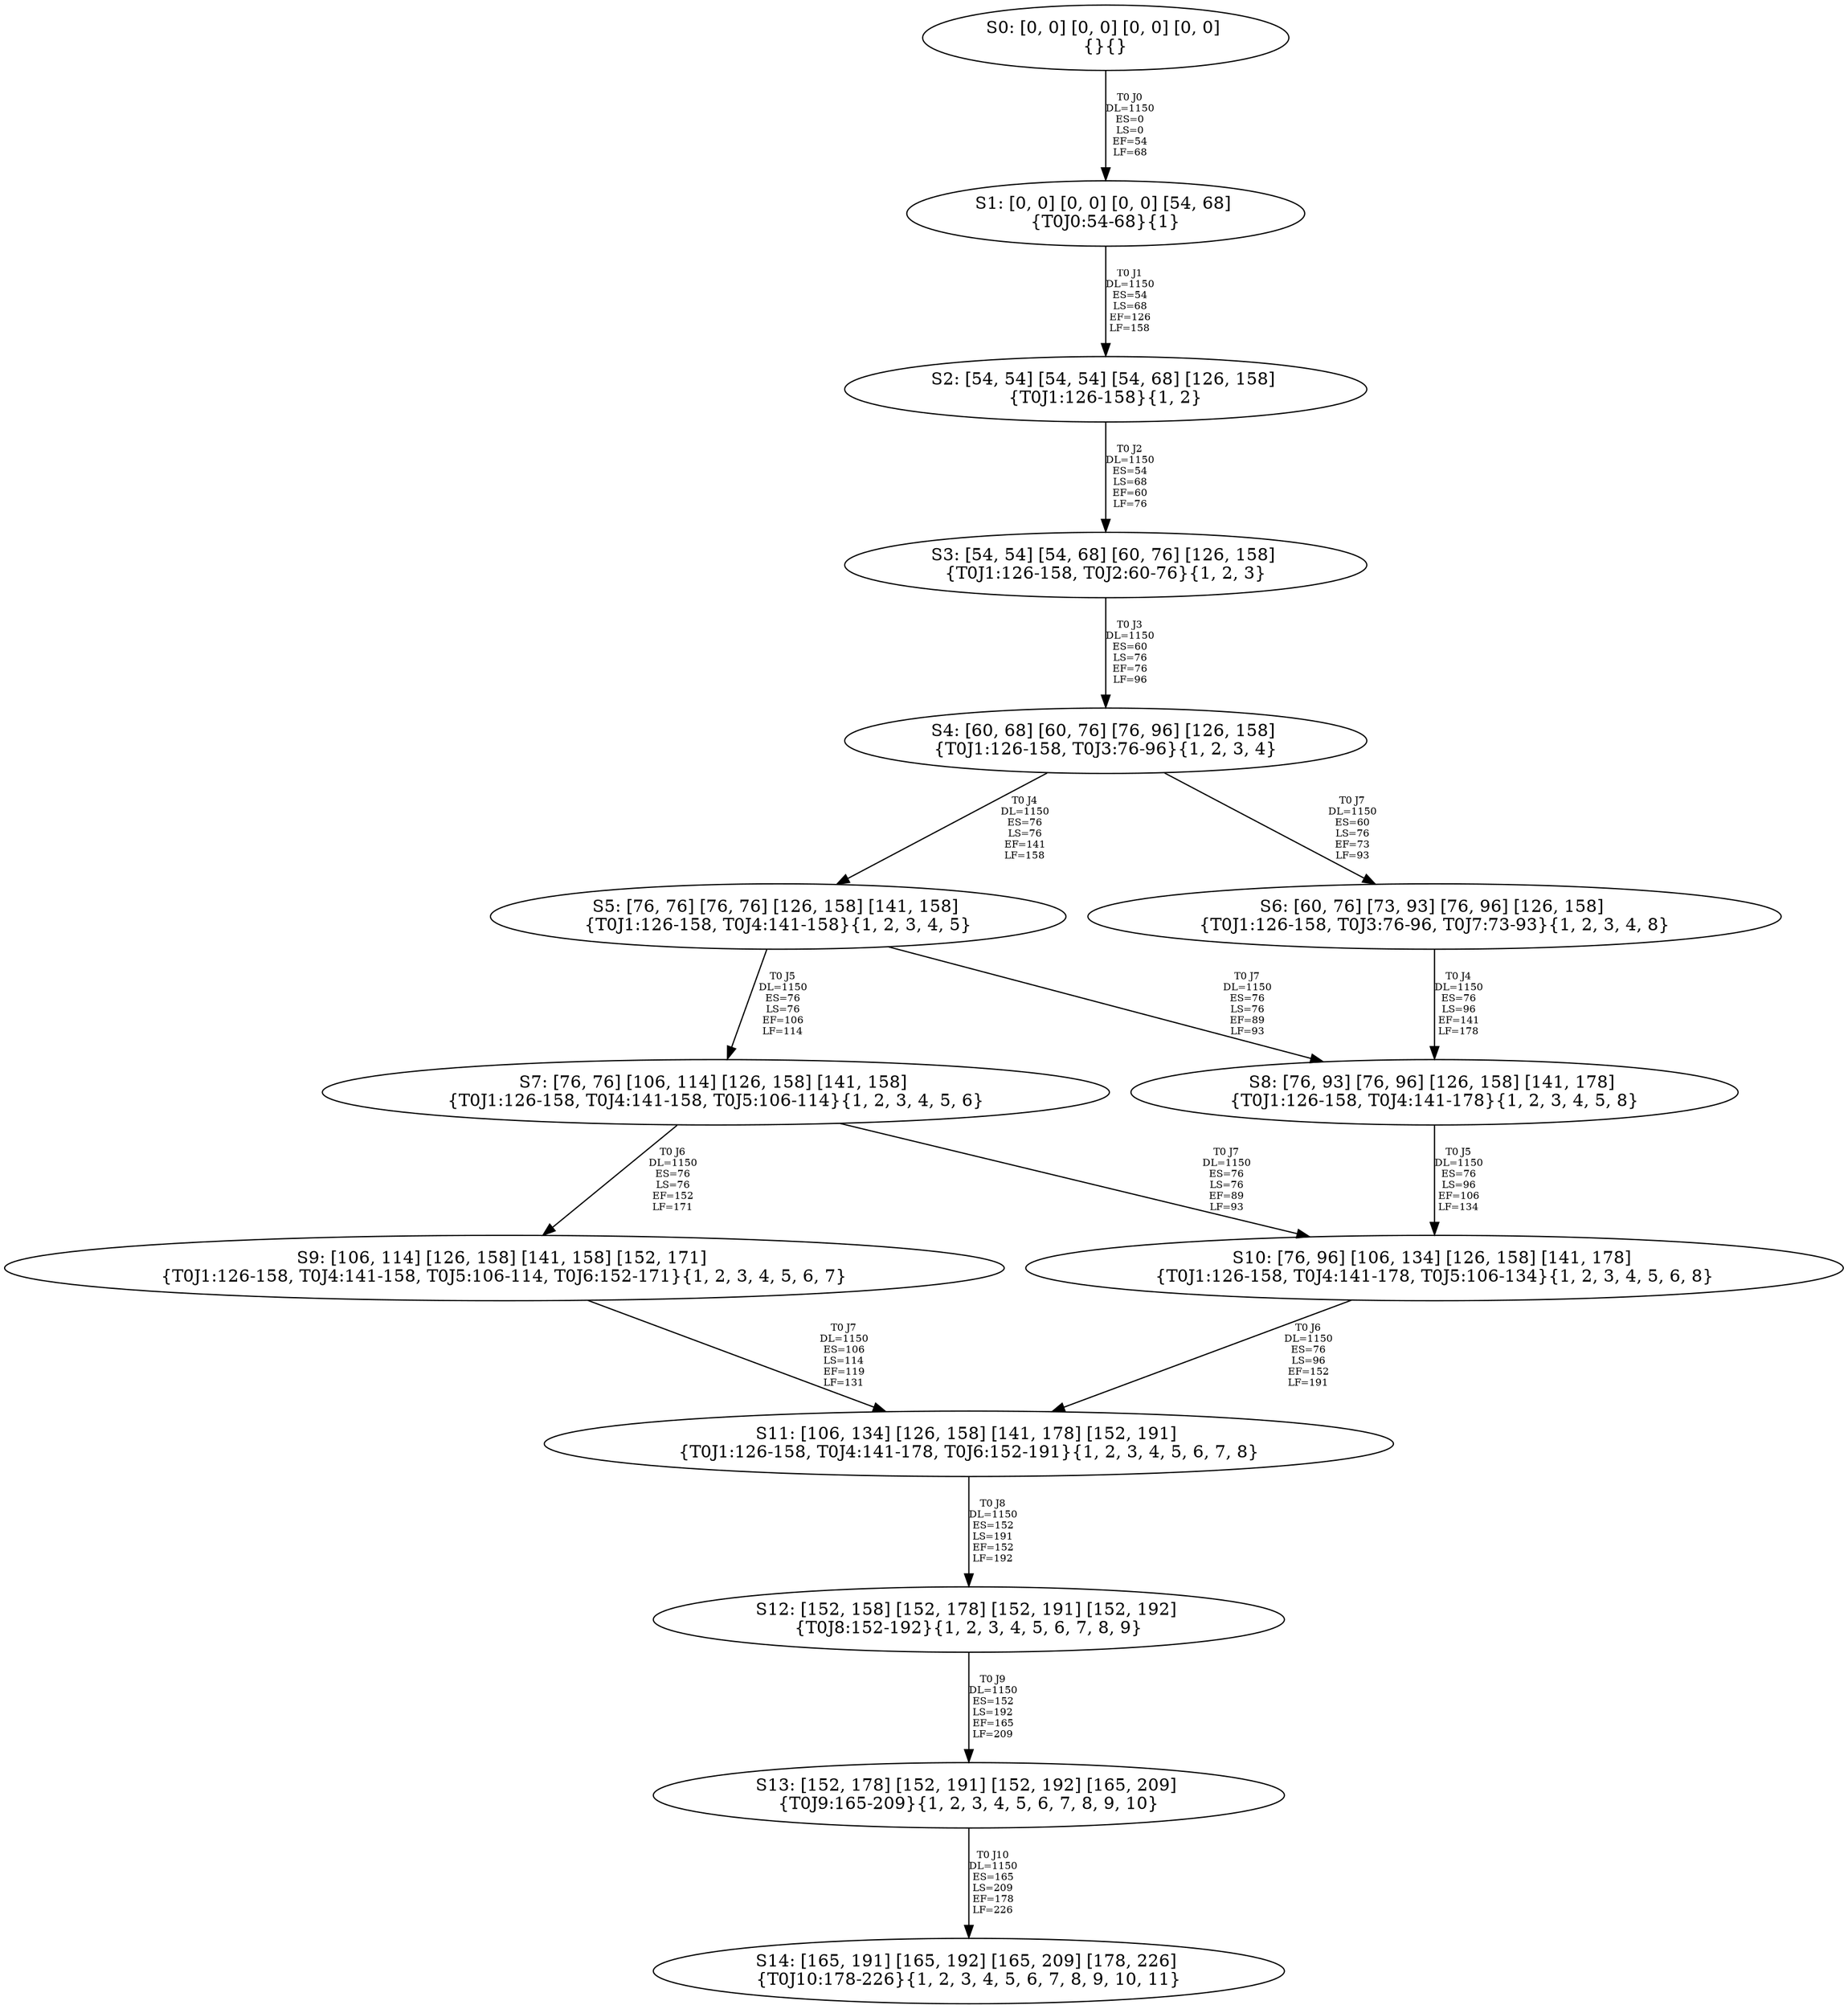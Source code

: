 digraph {
	S0[label="S0: [0, 0] [0, 0] [0, 0] [0, 0] \n{}{}"];
	S1[label="S1: [0, 0] [0, 0] [0, 0] [54, 68] \n{T0J0:54-68}{1}"];
	S2[label="S2: [54, 54] [54, 54] [54, 68] [126, 158] \n{T0J1:126-158}{1, 2}"];
	S3[label="S3: [54, 54] [54, 68] [60, 76] [126, 158] \n{T0J1:126-158, T0J2:60-76}{1, 2, 3}"];
	S4[label="S4: [60, 68] [60, 76] [76, 96] [126, 158] \n{T0J1:126-158, T0J3:76-96}{1, 2, 3, 4}"];
	S5[label="S5: [76, 76] [76, 76] [126, 158] [141, 158] \n{T0J1:126-158, T0J4:141-158}{1, 2, 3, 4, 5}"];
	S6[label="S6: [60, 76] [73, 93] [76, 96] [126, 158] \n{T0J1:126-158, T0J3:76-96, T0J7:73-93}{1, 2, 3, 4, 8}"];
	S7[label="S7: [76, 76] [106, 114] [126, 158] [141, 158] \n{T0J1:126-158, T0J4:141-158, T0J5:106-114}{1, 2, 3, 4, 5, 6}"];
	S8[label="S8: [76, 93] [76, 96] [126, 158] [141, 178] \n{T0J1:126-158, T0J4:141-178}{1, 2, 3, 4, 5, 8}"];
	S9[label="S9: [106, 114] [126, 158] [141, 158] [152, 171] \n{T0J1:126-158, T0J4:141-158, T0J5:106-114, T0J6:152-171}{1, 2, 3, 4, 5, 6, 7}"];
	S10[label="S10: [76, 96] [106, 134] [126, 158] [141, 178] \n{T0J1:126-158, T0J4:141-178, T0J5:106-134}{1, 2, 3, 4, 5, 6, 8}"];
	S11[label="S11: [106, 134] [126, 158] [141, 178] [152, 191] \n{T0J1:126-158, T0J4:141-178, T0J6:152-191}{1, 2, 3, 4, 5, 6, 7, 8}"];
	S12[label="S12: [152, 158] [152, 178] [152, 191] [152, 192] \n{T0J8:152-192}{1, 2, 3, 4, 5, 6, 7, 8, 9}"];
	S13[label="S13: [152, 178] [152, 191] [152, 192] [165, 209] \n{T0J9:165-209}{1, 2, 3, 4, 5, 6, 7, 8, 9, 10}"];
	S14[label="S14: [165, 191] [165, 192] [165, 209] [178, 226] \n{T0J10:178-226}{1, 2, 3, 4, 5, 6, 7, 8, 9, 10, 11}"];
	S0 -> S1[label="T0 J0\nDL=1150\nES=0\nLS=0\nEF=54\nLF=68",fontsize=8];
	S1 -> S2[label="T0 J1\nDL=1150\nES=54\nLS=68\nEF=126\nLF=158",fontsize=8];
	S2 -> S3[label="T0 J2\nDL=1150\nES=54\nLS=68\nEF=60\nLF=76",fontsize=8];
	S3 -> S4[label="T0 J3\nDL=1150\nES=60\nLS=76\nEF=76\nLF=96",fontsize=8];
	S4 -> S5[label="T0 J4\nDL=1150\nES=76\nLS=76\nEF=141\nLF=158",fontsize=8];
	S4 -> S6[label="T0 J7\nDL=1150\nES=60\nLS=76\nEF=73\nLF=93",fontsize=8];
	S5 -> S7[label="T0 J5\nDL=1150\nES=76\nLS=76\nEF=106\nLF=114",fontsize=8];
	S5 -> S8[label="T0 J7\nDL=1150\nES=76\nLS=76\nEF=89\nLF=93",fontsize=8];
	S6 -> S8[label="T0 J4\nDL=1150\nES=76\nLS=96\nEF=141\nLF=178",fontsize=8];
	S7 -> S9[label="T0 J6\nDL=1150\nES=76\nLS=76\nEF=152\nLF=171",fontsize=8];
	S7 -> S10[label="T0 J7\nDL=1150\nES=76\nLS=76\nEF=89\nLF=93",fontsize=8];
	S8 -> S10[label="T0 J5\nDL=1150\nES=76\nLS=96\nEF=106\nLF=134",fontsize=8];
	S9 -> S11[label="T0 J7\nDL=1150\nES=106\nLS=114\nEF=119\nLF=131",fontsize=8];
	S10 -> S11[label="T0 J6\nDL=1150\nES=76\nLS=96\nEF=152\nLF=191",fontsize=8];
	S11 -> S12[label="T0 J8\nDL=1150\nES=152\nLS=191\nEF=152\nLF=192",fontsize=8];
	S12 -> S13[label="T0 J9\nDL=1150\nES=152\nLS=192\nEF=165\nLF=209",fontsize=8];
	S13 -> S14[label="T0 J10\nDL=1150\nES=165\nLS=209\nEF=178\nLF=226",fontsize=8];
}
